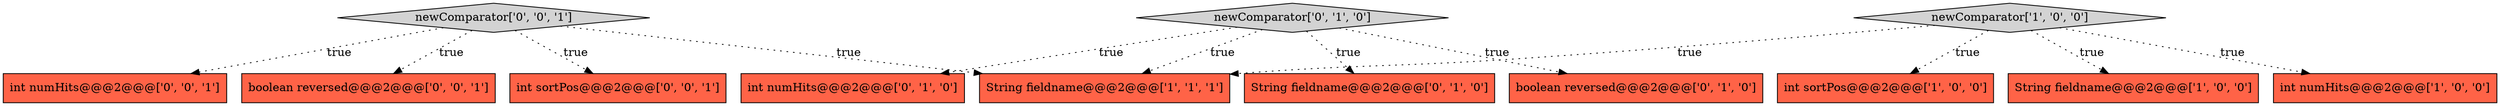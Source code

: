 digraph {
4 [style = filled, label = "String fieldname@@@2@@@['1', '1', '1']", fillcolor = tomato, shape = box image = "AAA0AAABBB1BBB"];
12 [style = filled, label = "newComparator['0', '0', '1']", fillcolor = lightgray, shape = diamond image = "AAA0AAABBB3BBB"];
1 [style = filled, label = "int sortPos@@@2@@@['1', '0', '0']", fillcolor = tomato, shape = box image = "AAA0AAABBB1BBB"];
9 [style = filled, label = "int sortPos@@@2@@@['0', '0', '1']", fillcolor = tomato, shape = box image = "AAA0AAABBB3BBB"];
10 [style = filled, label = "int numHits@@@2@@@['0', '0', '1']", fillcolor = tomato, shape = box image = "AAA0AAABBB3BBB"];
11 [style = filled, label = "boolean reversed@@@2@@@['0', '0', '1']", fillcolor = tomato, shape = box image = "AAA0AAABBB3BBB"];
3 [style = filled, label = "String fieldname@@@2@@@['1', '0', '0']", fillcolor = tomato, shape = box image = "AAA0AAABBB1BBB"];
7 [style = filled, label = "newComparator['0', '1', '0']", fillcolor = lightgray, shape = diamond image = "AAA0AAABBB2BBB"];
5 [style = filled, label = "String fieldname@@@2@@@['0', '1', '0']", fillcolor = tomato, shape = box image = "AAA0AAABBB2BBB"];
2 [style = filled, label = "newComparator['1', '0', '0']", fillcolor = lightgray, shape = diamond image = "AAA0AAABBB1BBB"];
6 [style = filled, label = "boolean reversed@@@2@@@['0', '1', '0']", fillcolor = tomato, shape = box image = "AAA0AAABBB2BBB"];
0 [style = filled, label = "int numHits@@@2@@@['1', '0', '0']", fillcolor = tomato, shape = box image = "AAA0AAABBB1BBB"];
8 [style = filled, label = "int numHits@@@2@@@['0', '1', '0']", fillcolor = tomato, shape = box image = "AAA0AAABBB2BBB"];
12->10 [style = dotted, label="true"];
2->1 [style = dotted, label="true"];
2->0 [style = dotted, label="true"];
7->4 [style = dotted, label="true"];
2->3 [style = dotted, label="true"];
7->8 [style = dotted, label="true"];
2->4 [style = dotted, label="true"];
12->4 [style = dotted, label="true"];
12->9 [style = dotted, label="true"];
12->11 [style = dotted, label="true"];
7->5 [style = dotted, label="true"];
7->6 [style = dotted, label="true"];
}
